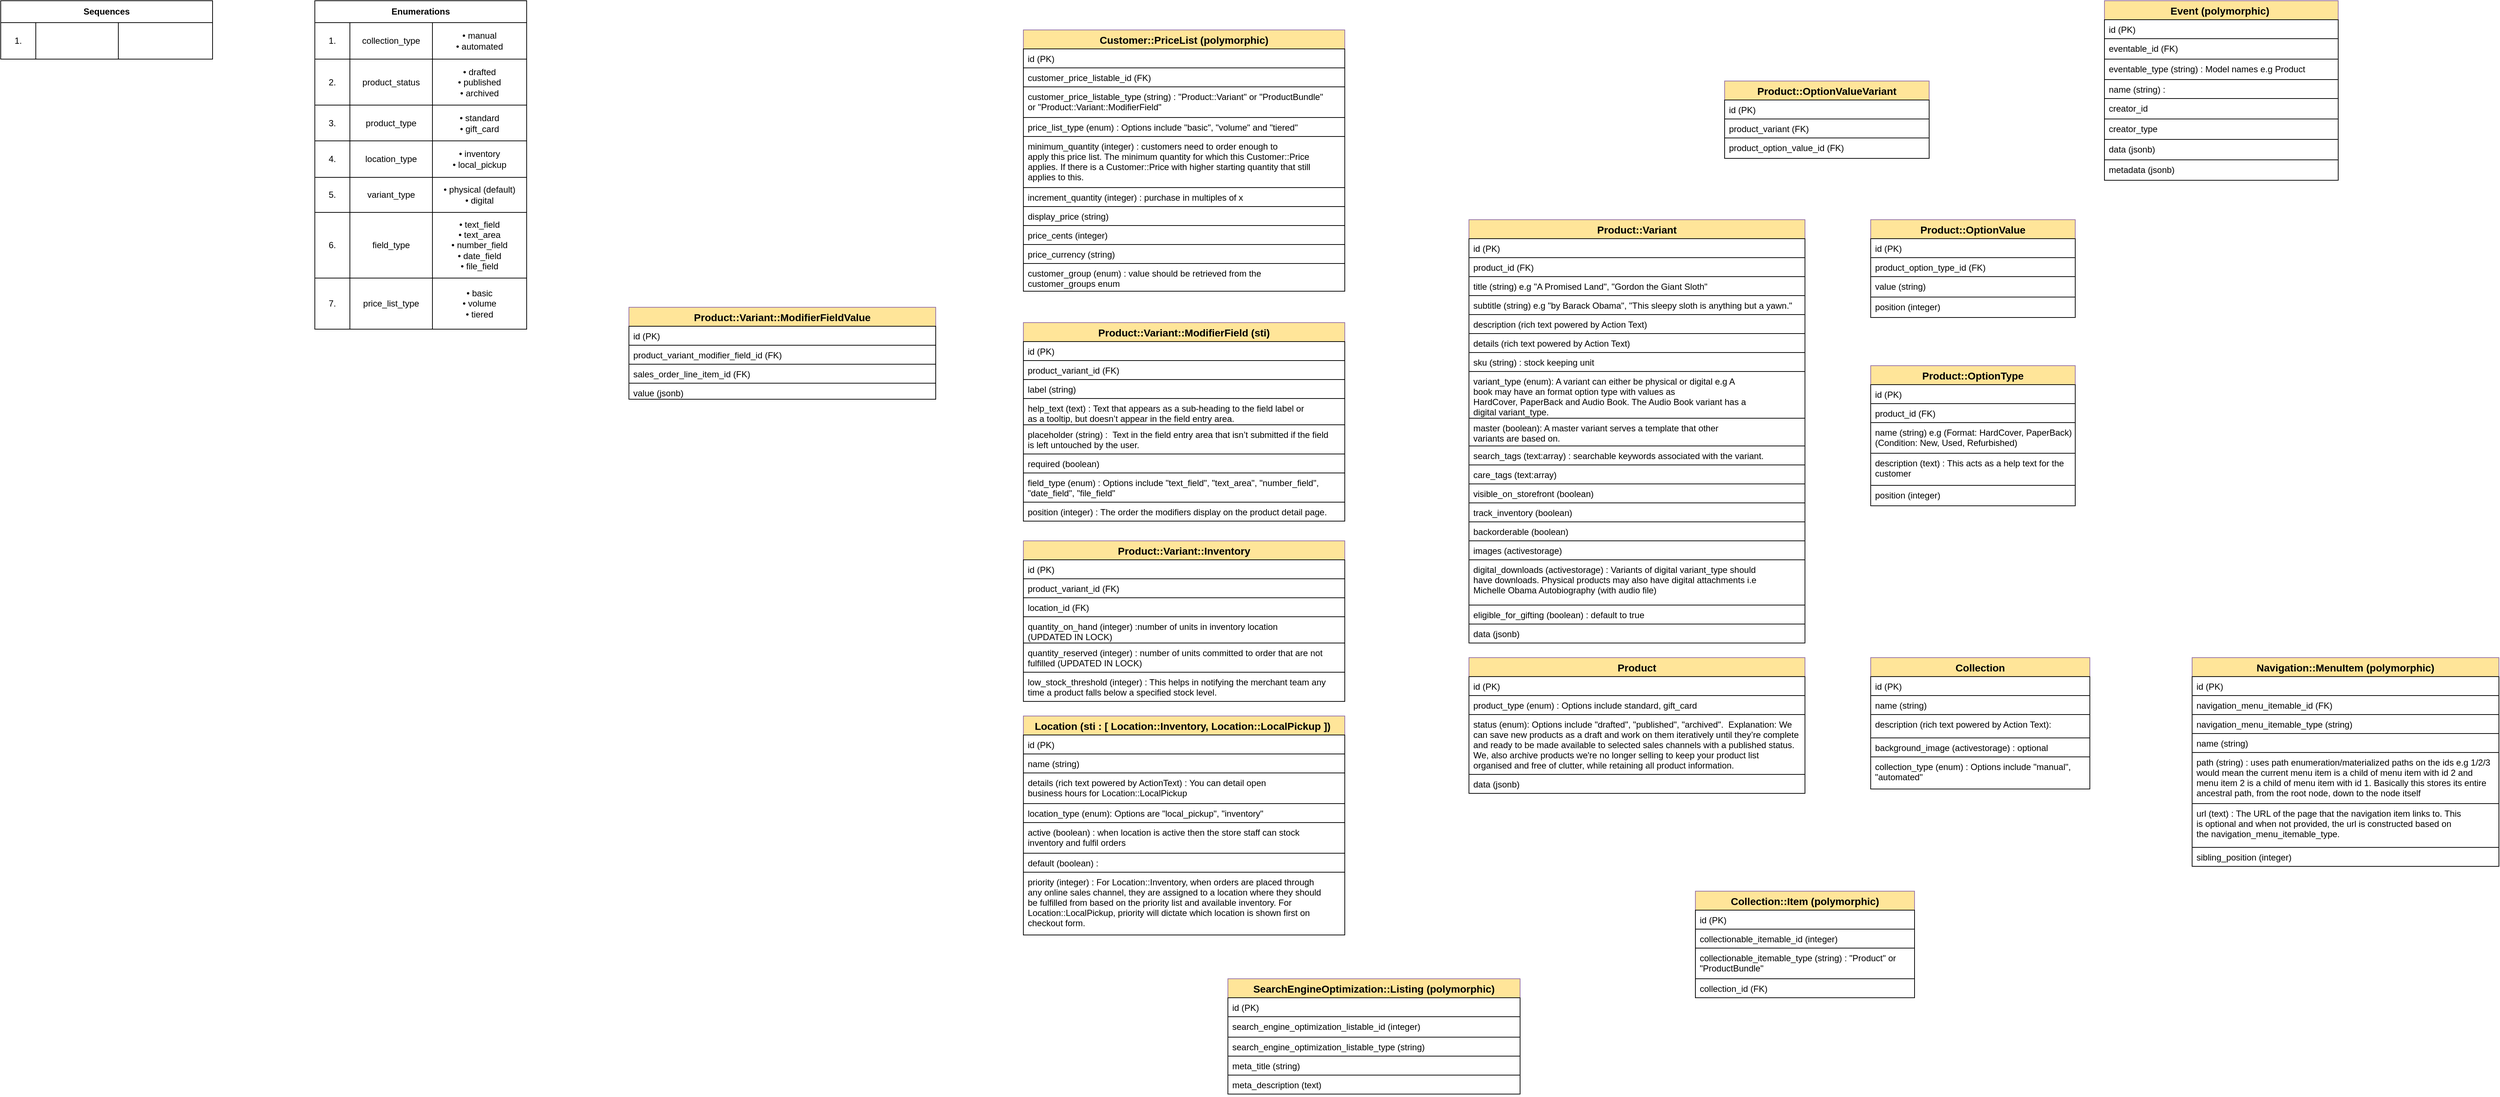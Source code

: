 <mxfile version="14.4.4" type="github">
  <diagram id="p4hcM83d8j11S7aXxWR0" name="Page-1">
    <mxGraphModel dx="2646" dy="1689" grid="1" gridSize="10" guides="1" tooltips="1" connect="1" arrows="1" fold="1" page="1" pageScale="1" pageWidth="850" pageHeight="1100" math="0" shadow="0">
      <root>
        <mxCell id="0" />
        <mxCell id="1" parent="0" />
        <mxCell id="49kWa-taQujCRStD-I59-1" value="Product::Variant" style="swimlane;fontStyle=1;childLayout=stackLayout;horizontal=1;startSize=26;horizontalStack=0;resizeParent=1;resizeParentMax=0;resizeLast=0;collapsible=1;marginBottom=0;align=center;fontSize=14;strokeColor=#9673a6;fillColor=#FFE599;" parent="1" vertex="1">
          <mxGeometry x="730" y="-800" width="460" height="580" as="geometry" />
        </mxCell>
        <mxCell id="49kWa-taQujCRStD-I59-2" value="id (PK)" style="text;strokeColor=#000000;fillColor=none;spacingLeft=4;spacingRight=4;overflow=hidden;rotatable=0;points=[[0,0.5],[1,0.5]];portConstraint=eastwest;fontSize=12;" parent="49kWa-taQujCRStD-I59-1" vertex="1">
          <mxGeometry y="26" width="460" height="26" as="geometry" />
        </mxCell>
        <mxCell id="49kWa-taQujCRStD-I59-3" value="product_id (FK)" style="text;strokeColor=#000000;fillColor=none;spacingLeft=4;spacingRight=4;overflow=hidden;rotatable=0;points=[[0,0.5],[1,0.5]];portConstraint=eastwest;fontSize=12;" parent="49kWa-taQujCRStD-I59-1" vertex="1">
          <mxGeometry y="52" width="460" height="26" as="geometry" />
        </mxCell>
        <mxCell id="49kWa-taQujCRStD-I59-4" value="title (string) e.g &quot;A Promised Land&quot;, &quot;Gordon the Giant Sloth&quot;" style="text;strokeColor=#000000;fillColor=none;spacingLeft=4;spacingRight=4;overflow=hidden;rotatable=0;points=[[0,0.5],[1,0.5]];portConstraint=eastwest;fontSize=12;" parent="49kWa-taQujCRStD-I59-1" vertex="1">
          <mxGeometry y="78" width="460" height="26" as="geometry" />
        </mxCell>
        <mxCell id="xNZ4ATSNOMt5Z4T5nZos-5" value="subtitle (string) e.g &quot;by Barack Obama&quot;, &quot;This sleepy sloth is anything but a yawn.&quot;" style="text;strokeColor=#000000;fillColor=none;spacingLeft=4;spacingRight=4;overflow=hidden;rotatable=0;points=[[0,0.5],[1,0.5]];portConstraint=eastwest;fontSize=12;" parent="49kWa-taQujCRStD-I59-1" vertex="1">
          <mxGeometry y="104" width="460" height="26" as="geometry" />
        </mxCell>
        <mxCell id="49kWa-taQujCRStD-I59-5" value="description (rich text powered by Action Text)" style="text;strokeColor=#000000;fillColor=none;spacingLeft=4;spacingRight=4;overflow=hidden;rotatable=0;points=[[0,0.5],[1,0.5]];portConstraint=eastwest;fontSize=12;" parent="49kWa-taQujCRStD-I59-1" vertex="1">
          <mxGeometry y="130" width="460" height="26" as="geometry" />
        </mxCell>
        <mxCell id="xNZ4ATSNOMt5Z4T5nZos-7" value="details (rich text powered by Action Text)" style="text;strokeColor=#000000;fillColor=none;spacingLeft=4;spacingRight=4;overflow=hidden;rotatable=0;points=[[0,0.5],[1,0.5]];portConstraint=eastwest;fontSize=12;" parent="49kWa-taQujCRStD-I59-1" vertex="1">
          <mxGeometry y="156" width="460" height="26" as="geometry" />
        </mxCell>
        <mxCell id="49kWa-taQujCRStD-I59-7" value="sku (string) : stock keeping unit" style="text;strokeColor=#000000;fillColor=none;spacingLeft=4;spacingRight=4;overflow=hidden;rotatable=0;points=[[0,0.5],[1,0.5]];portConstraint=eastwest;fontSize=12;" parent="49kWa-taQujCRStD-I59-1" vertex="1">
          <mxGeometry y="182" width="460" height="26" as="geometry" />
        </mxCell>
        <mxCell id="49kWa-taQujCRStD-I59-10" value="variant_type (enum): A variant can either be physical or digital e.g A &#xa;book may have an format option type with values as &#xa;HardCover, PaperBack and Audio Book. The Audio Book variant has a&#xa;digital variant_type. " style="text;strokeColor=#000000;fillColor=none;spacingLeft=4;spacingRight=4;overflow=hidden;rotatable=0;points=[[0,0.5],[1,0.5]];portConstraint=eastwest;fontSize=12;fontStyle=0" parent="49kWa-taQujCRStD-I59-1" vertex="1">
          <mxGeometry y="208" width="460" height="64" as="geometry" />
        </mxCell>
        <mxCell id="49kWa-taQujCRStD-I59-8" value="master (boolean): A master variant serves a template that other &#xa;variants are based on." style="text;strokeColor=#000000;fillColor=none;spacingLeft=4;spacingRight=4;overflow=hidden;rotatable=0;points=[[0,0.5],[1,0.5]];portConstraint=eastwest;fontSize=12;" parent="49kWa-taQujCRStD-I59-1" vertex="1">
          <mxGeometry y="272" width="460" height="38" as="geometry" />
        </mxCell>
        <mxCell id="49kWa-taQujCRStD-I59-6" value="search_tags (text:array) : searchable keywords associated with the variant." style="text;strokeColor=#000000;fillColor=none;spacingLeft=4;spacingRight=4;overflow=hidden;rotatable=0;points=[[0,0.5],[1,0.5]];portConstraint=eastwest;fontSize=12;" parent="49kWa-taQujCRStD-I59-1" vertex="1">
          <mxGeometry y="310" width="460" height="26" as="geometry" />
        </mxCell>
        <mxCell id="49kWa-taQujCRStD-I59-9" value="care_tags (text:array)" style="text;strokeColor=#000000;fillColor=none;spacingLeft=4;spacingRight=4;overflow=hidden;rotatable=0;points=[[0,0.5],[1,0.5]];portConstraint=eastwest;fontSize=12;" parent="49kWa-taQujCRStD-I59-1" vertex="1">
          <mxGeometry y="336" width="460" height="26" as="geometry" />
        </mxCell>
        <mxCell id="49kWa-taQujCRStD-I59-11" value="visible_on_storefront (boolean)" style="text;strokeColor=#000000;fillColor=none;spacingLeft=4;spacingRight=4;overflow=hidden;rotatable=0;points=[[0,0.5],[1,0.5]];portConstraint=eastwest;fontSize=12;" parent="49kWa-taQujCRStD-I59-1" vertex="1">
          <mxGeometry y="362" width="460" height="26" as="geometry" />
        </mxCell>
        <mxCell id="93qC_zg4oYfhFcOvwt_j-1" value="track_inventory (boolean)" style="text;strokeColor=#000000;fillColor=none;spacingLeft=4;spacingRight=4;overflow=hidden;rotatable=0;points=[[0,0.5],[1,0.5]];portConstraint=eastwest;fontSize=12;" vertex="1" parent="49kWa-taQujCRStD-I59-1">
          <mxGeometry y="388" width="460" height="26" as="geometry" />
        </mxCell>
        <mxCell id="49kWa-taQujCRStD-I59-12" value="backorderable (boolean)" style="text;strokeColor=#000000;fillColor=none;spacingLeft=4;spacingRight=4;overflow=hidden;rotatable=0;points=[[0,0.5],[1,0.5]];portConstraint=eastwest;fontSize=12;" parent="49kWa-taQujCRStD-I59-1" vertex="1">
          <mxGeometry y="414" width="460" height="26" as="geometry" />
        </mxCell>
        <mxCell id="49kWa-taQujCRStD-I59-13" value="images (activestorage) " style="text;strokeColor=#000000;fillColor=none;spacingLeft=4;spacingRight=4;overflow=hidden;rotatable=0;points=[[0,0.5],[1,0.5]];portConstraint=eastwest;fontSize=12;" parent="49kWa-taQujCRStD-I59-1" vertex="1">
          <mxGeometry y="440" width="460" height="26" as="geometry" />
        </mxCell>
        <mxCell id="xNZ4ATSNOMt5Z4T5nZos-4" value="digital_downloads (activestorage) : Variants of digital variant_type should &#xa;have downloads. Physical products may also have digital attachments i.e&#xa;Michelle Obama Autobiography (with audio file)" style="text;strokeColor=#000000;fillColor=none;spacingLeft=4;spacingRight=4;overflow=hidden;rotatable=0;points=[[0,0.5],[1,0.5]];portConstraint=eastwest;fontSize=12;" parent="49kWa-taQujCRStD-I59-1" vertex="1">
          <mxGeometry y="466" width="460" height="62" as="geometry" />
        </mxCell>
        <mxCell id="xNZ4ATSNOMt5Z4T5nZos-3" value="eligible_for_gifting (boolean) : default to true" style="text;strokeColor=#000000;fillColor=none;spacingLeft=4;spacingRight=4;overflow=hidden;rotatable=0;points=[[0,0.5],[1,0.5]];portConstraint=eastwest;fontSize=12;" parent="49kWa-taQujCRStD-I59-1" vertex="1">
          <mxGeometry y="528" width="460" height="26" as="geometry" />
        </mxCell>
        <mxCell id="49kWa-taQujCRStD-I59-28" value="data (jsonb)" style="text;strokeColor=#000000;fillColor=none;spacingLeft=4;spacingRight=4;overflow=hidden;rotatable=0;points=[[0,0.5],[1,0.5]];portConstraint=eastwest;fontSize=12;" parent="49kWa-taQujCRStD-I59-1" vertex="1">
          <mxGeometry y="554" width="460" height="26" as="geometry" />
        </mxCell>
        <mxCell id="49kWa-taQujCRStD-I59-14" value="Product" style="swimlane;fontStyle=1;childLayout=stackLayout;horizontal=1;startSize=26;horizontalStack=0;resizeParent=1;resizeParentMax=0;resizeLast=0;collapsible=1;marginBottom=0;align=center;fontSize=14;strokeColor=#9673a6;fillColor=#FFE599;" parent="1" vertex="1">
          <mxGeometry x="730" y="-200" width="460" height="186" as="geometry" />
        </mxCell>
        <mxCell id="49kWa-taQujCRStD-I59-15" value="id (PK)" style="text;strokeColor=#000000;fillColor=none;spacingLeft=4;spacingRight=4;overflow=hidden;rotatable=0;points=[[0,0.5],[1,0.5]];portConstraint=eastwest;fontSize=12;" parent="49kWa-taQujCRStD-I59-14" vertex="1">
          <mxGeometry y="26" width="460" height="26" as="geometry" />
        </mxCell>
        <mxCell id="xNZ4ATSNOMt5Z4T5nZos-2" value="product_type (enum) : Options include standard, gift_card" style="text;strokeColor=#000000;fillColor=none;spacingLeft=4;spacingRight=4;overflow=hidden;rotatable=0;points=[[0,0.5],[1,0.5]];portConstraint=eastwest;fontSize=12;" parent="49kWa-taQujCRStD-I59-14" vertex="1">
          <mxGeometry y="52" width="460" height="26" as="geometry" />
        </mxCell>
        <mxCell id="49kWa-taQujCRStD-I59-20" value="status (enum): Options include &quot;drafted&quot;, &quot;published&quot;, &quot;archived&quot;.  Explanation: We&#xa;can save new products as a draft and work on them iteratively until they’re complete &#xa;and ready to be made available to selected sales channels with a published status. &#xa;We, also archive products we&#39;re no longer selling to keep your product list&#xa;organised and free of clutter, while retaining all product information." style="text;strokeColor=#000000;fillColor=none;spacingLeft=4;spacingRight=4;overflow=hidden;rotatable=0;points=[[0,0.5],[1,0.5]];portConstraint=eastwest;fontSize=12;fontStyle=0" parent="49kWa-taQujCRStD-I59-14" vertex="1">
          <mxGeometry y="78" width="460" height="82" as="geometry" />
        </mxCell>
        <mxCell id="49kWa-taQujCRStD-I59-27" value="data (jsonb)" style="text;strokeColor=#000000;fillColor=none;spacingLeft=4;spacingRight=4;overflow=hidden;rotatable=0;points=[[0,0.5],[1,0.5]];portConstraint=eastwest;fontSize=12;" parent="49kWa-taQujCRStD-I59-14" vertex="1">
          <mxGeometry y="160" width="460" height="26" as="geometry" />
        </mxCell>
        <mxCell id="49kWa-taQujCRStD-I59-29" value="Product::OptionType" style="swimlane;fontStyle=1;childLayout=stackLayout;horizontal=1;startSize=26;horizontalStack=0;resizeParent=1;resizeParentMax=0;resizeLast=0;collapsible=1;marginBottom=0;align=center;fontSize=14;strokeColor=#9673a6;fillColor=#FFE599;" parent="1" vertex="1">
          <mxGeometry x="1280" y="-600" width="280" height="192" as="geometry" />
        </mxCell>
        <mxCell id="49kWa-taQujCRStD-I59-30" value="id (PK)" style="text;strokeColor=#000000;fillColor=none;spacingLeft=4;spacingRight=4;overflow=hidden;rotatable=0;points=[[0,0.5],[1,0.5]];portConstraint=eastwest;fontSize=12;" parent="49kWa-taQujCRStD-I59-29" vertex="1">
          <mxGeometry y="26" width="280" height="26" as="geometry" />
        </mxCell>
        <mxCell id="49kWa-taQujCRStD-I59-33" value="product_id (FK)" style="text;strokeColor=#000000;fillColor=none;spacingLeft=4;spacingRight=4;overflow=hidden;rotatable=0;points=[[0,0.5],[1,0.5]];portConstraint=eastwest;fontSize=12;" parent="49kWa-taQujCRStD-I59-29" vertex="1">
          <mxGeometry y="52" width="280" height="26" as="geometry" />
        </mxCell>
        <mxCell id="49kWa-taQujCRStD-I59-31" value="name (string) e.g (Format: HardCover, PaperBack)&#xa;(Condition: New, Used, Refurbished)" style="text;strokeColor=#000000;fillColor=none;spacingLeft=4;spacingRight=4;overflow=hidden;rotatable=0;points=[[0,0.5],[1,0.5]];portConstraint=eastwest;fontSize=12;fontStyle=0" parent="49kWa-taQujCRStD-I59-29" vertex="1">
          <mxGeometry y="78" width="280" height="42" as="geometry" />
        </mxCell>
        <mxCell id="A97aOiuL6e9JtIXtelht-19" value="description (text) : This acts as a help text for the &#xa;customer" style="text;strokeColor=#000000;fillColor=none;spacingLeft=4;spacingRight=4;overflow=hidden;rotatable=0;points=[[0,0.5],[1,0.5]];portConstraint=eastwest;fontSize=12;fontStyle=0" parent="49kWa-taQujCRStD-I59-29" vertex="1">
          <mxGeometry y="120" width="280" height="44" as="geometry" />
        </mxCell>
        <mxCell id="IhNO1zzbE4TS1bx1REmc-3" value="position (integer)" style="text;strokeColor=#000000;fillColor=none;spacingLeft=4;spacingRight=4;overflow=hidden;rotatable=0;points=[[0,0.5],[1,0.5]];portConstraint=eastwest;fontSize=12;fontStyle=0" parent="49kWa-taQujCRStD-I59-29" vertex="1">
          <mxGeometry y="164" width="280" height="28" as="geometry" />
        </mxCell>
        <mxCell id="-MTvJyrtgdokTE8N0LGK-1" value="Location (sti : [ Location::Inventory, Location::LocalPickup ]) " style="swimlane;fontStyle=1;childLayout=stackLayout;horizontal=1;startSize=26;horizontalStack=0;resizeParent=1;resizeParentMax=0;resizeLast=0;collapsible=1;marginBottom=0;align=center;fontSize=14;strokeColor=#9673a6;fillColor=#FFE599;" parent="1" vertex="1">
          <mxGeometry x="120" y="-120" width="440" height="300" as="geometry" />
        </mxCell>
        <mxCell id="-MTvJyrtgdokTE8N0LGK-2" value="id (PK)" style="text;strokeColor=#000000;fillColor=none;spacingLeft=4;spacingRight=4;overflow=hidden;rotatable=0;points=[[0,0.5],[1,0.5]];portConstraint=eastwest;fontSize=12;" parent="-MTvJyrtgdokTE8N0LGK-1" vertex="1">
          <mxGeometry y="26" width="440" height="26" as="geometry" />
        </mxCell>
        <mxCell id="93qC_zg4oYfhFcOvwt_j-2" value="name (string)" style="text;strokeColor=#000000;fillColor=none;spacingLeft=4;spacingRight=4;overflow=hidden;rotatable=0;points=[[0,0.5],[1,0.5]];portConstraint=eastwest;fontSize=12;" vertex="1" parent="-MTvJyrtgdokTE8N0LGK-1">
          <mxGeometry y="52" width="440" height="26" as="geometry" />
        </mxCell>
        <mxCell id="93qC_zg4oYfhFcOvwt_j-3" value="details (rich text powered by ActionText) : You can detail open&#xa;business hours for Location::LocalPickup" style="text;strokeColor=#000000;fillColor=none;spacingLeft=4;spacingRight=4;overflow=hidden;rotatable=0;points=[[0,0.5],[1,0.5]];portConstraint=eastwest;fontSize=12;" vertex="1" parent="-MTvJyrtgdokTE8N0LGK-1">
          <mxGeometry y="78" width="440" height="42" as="geometry" />
        </mxCell>
        <mxCell id="-MTvJyrtgdokTE8N0LGK-9" value="location_type (enum): Options are &quot;local_pickup&quot;, &quot;inventory&quot; " style="text;strokeColor=#000000;fillColor=none;spacingLeft=4;spacingRight=4;overflow=hidden;rotatable=0;points=[[0,0.5],[1,0.5]];portConstraint=eastwest;fontSize=12;" parent="-MTvJyrtgdokTE8N0LGK-1" vertex="1">
          <mxGeometry y="120" width="440" height="26" as="geometry" />
        </mxCell>
        <mxCell id="-MTvJyrtgdokTE8N0LGK-10" value="active (boolean) : when location is active then the store staff can stock &#xa;inventory and fulfil orders" style="text;strokeColor=#000000;fillColor=none;spacingLeft=4;spacingRight=4;overflow=hidden;rotatable=0;points=[[0,0.5],[1,0.5]];portConstraint=eastwest;fontSize=12;" parent="-MTvJyrtgdokTE8N0LGK-1" vertex="1">
          <mxGeometry y="146" width="440" height="42" as="geometry" />
        </mxCell>
        <mxCell id="-MTvJyrtgdokTE8N0LGK-11" value="default (boolean) :  " style="text;strokeColor=#000000;fillColor=none;spacingLeft=4;spacingRight=4;overflow=hidden;rotatable=0;points=[[0,0.5],[1,0.5]];portConstraint=eastwest;fontSize=12;" parent="-MTvJyrtgdokTE8N0LGK-1" vertex="1">
          <mxGeometry y="188" width="440" height="26" as="geometry" />
        </mxCell>
        <mxCell id="-MTvJyrtgdokTE8N0LGK-4" value="priority (integer) : For Location::Inventory, when orders are placed through &#xa;any online sales channel, they are assigned to a location where they should &#xa;be fulfilled from based on the priority list and available inventory. For &#xa;Location::LocalPickup, priority will dictate which location is shown first on &#xa;checkout form." style="text;strokeColor=#000000;fillColor=none;spacingLeft=4;spacingRight=4;overflow=hidden;rotatable=0;points=[[0,0.5],[1,0.5]];portConstraint=eastwest;fontSize=12;" parent="-MTvJyrtgdokTE8N0LGK-1" vertex="1">
          <mxGeometry y="214" width="440" height="86" as="geometry" />
        </mxCell>
        <mxCell id="-MTvJyrtgdokTE8N0LGK-5" value="Product::OptionValue" style="swimlane;fontStyle=1;childLayout=stackLayout;horizontal=1;startSize=26;horizontalStack=0;resizeParent=1;resizeParentMax=0;resizeLast=0;collapsible=1;marginBottom=0;align=center;fontSize=14;strokeColor=#9673a6;fillColor=#FFE599;" parent="1" vertex="1">
          <mxGeometry x="1280" y="-800" width="280" height="134" as="geometry" />
        </mxCell>
        <mxCell id="-MTvJyrtgdokTE8N0LGK-6" value="id (PK)" style="text;strokeColor=#000000;fillColor=none;spacingLeft=4;spacingRight=4;overflow=hidden;rotatable=0;points=[[0,0.5],[1,0.5]];portConstraint=eastwest;fontSize=12;" parent="-MTvJyrtgdokTE8N0LGK-5" vertex="1">
          <mxGeometry y="26" width="280" height="26" as="geometry" />
        </mxCell>
        <mxCell id="-MTvJyrtgdokTE8N0LGK-7" value="product_option_type_id (FK)" style="text;strokeColor=#000000;fillColor=none;spacingLeft=4;spacingRight=4;overflow=hidden;rotatable=0;points=[[0,0.5],[1,0.5]];portConstraint=eastwest;fontSize=12;" parent="-MTvJyrtgdokTE8N0LGK-5" vertex="1">
          <mxGeometry y="52" width="280" height="26" as="geometry" />
        </mxCell>
        <mxCell id="-MTvJyrtgdokTE8N0LGK-8" value="value (string)" style="text;strokeColor=#000000;fillColor=none;spacingLeft=4;spacingRight=4;overflow=hidden;rotatable=0;points=[[0,0.5],[1,0.5]];portConstraint=eastwest;fontSize=12;fontStyle=0" parent="-MTvJyrtgdokTE8N0LGK-5" vertex="1">
          <mxGeometry y="78" width="280" height="28" as="geometry" />
        </mxCell>
        <mxCell id="IhNO1zzbE4TS1bx1REmc-1" value="position (integer)" style="text;strokeColor=#000000;fillColor=none;spacingLeft=4;spacingRight=4;overflow=hidden;rotatable=0;points=[[0,0.5],[1,0.5]];portConstraint=eastwest;fontSize=12;fontStyle=0" parent="-MTvJyrtgdokTE8N0LGK-5" vertex="1">
          <mxGeometry y="106" width="280" height="28" as="geometry" />
        </mxCell>
        <mxCell id="A97aOiuL6e9JtIXtelht-1" value="Collection" style="swimlane;fontStyle=1;childLayout=stackLayout;horizontal=1;startSize=26;horizontalStack=0;resizeParent=1;resizeParentMax=0;resizeLast=0;collapsible=1;marginBottom=0;align=center;fontSize=14;strokeColor=#9673a6;fillColor=#FFE599;" parent="1" vertex="1">
          <mxGeometry x="1280" y="-200" width="300" height="180" as="geometry" />
        </mxCell>
        <mxCell id="A97aOiuL6e9JtIXtelht-2" value="id (PK)" style="text;strokeColor=#000000;fillColor=none;spacingLeft=4;spacingRight=4;overflow=hidden;rotatable=0;points=[[0,0.5],[1,0.5]];portConstraint=eastwest;fontSize=12;" parent="A97aOiuL6e9JtIXtelht-1" vertex="1">
          <mxGeometry y="26" width="300" height="26" as="geometry" />
        </mxCell>
        <mxCell id="A97aOiuL6e9JtIXtelht-3" value="name (string)" style="text;strokeColor=#000000;fillColor=none;spacingLeft=4;spacingRight=4;overflow=hidden;rotatable=0;points=[[0,0.5],[1,0.5]];portConstraint=eastwest;fontSize=12;" parent="A97aOiuL6e9JtIXtelht-1" vertex="1">
          <mxGeometry y="52" width="300" height="26" as="geometry" />
        </mxCell>
        <mxCell id="A97aOiuL6e9JtIXtelht-4" value="description (rich text powered by Action Text): " style="text;strokeColor=#000000;fillColor=none;spacingLeft=4;spacingRight=4;overflow=hidden;rotatable=0;points=[[0,0.5],[1,0.5]];portConstraint=eastwest;fontSize=12;" parent="A97aOiuL6e9JtIXtelht-1" vertex="1">
          <mxGeometry y="78" width="300" height="32" as="geometry" />
        </mxCell>
        <mxCell id="A97aOiuL6e9JtIXtelht-5" value="background_image (activestorage) : optional" style="text;strokeColor=#000000;fillColor=none;spacingLeft=4;spacingRight=4;overflow=hidden;rotatable=0;points=[[0,0.5],[1,0.5]];portConstraint=eastwest;fontSize=12;" parent="A97aOiuL6e9JtIXtelht-1" vertex="1">
          <mxGeometry y="110" width="300" height="26" as="geometry" />
        </mxCell>
        <mxCell id="A97aOiuL6e9JtIXtelht-6" value="collection_type (enum) : Options include &quot;manual&quot;,  &#xa;&quot;automated&quot;" style="text;strokeColor=#000000;fillColor=none;spacingLeft=4;spacingRight=4;overflow=hidden;rotatable=0;points=[[0,0.5],[1,0.5]];portConstraint=eastwest;fontSize=12;" parent="A97aOiuL6e9JtIXtelht-1" vertex="1">
          <mxGeometry y="136" width="300" height="44" as="geometry" />
        </mxCell>
        <mxCell id="A97aOiuL6e9JtIXtelht-7" value="Navigation::MenuItem (polymorphic)" style="swimlane;fontStyle=1;childLayout=stackLayout;horizontal=1;startSize=26;horizontalStack=0;resizeParent=1;resizeParentMax=0;resizeLast=0;collapsible=1;marginBottom=0;align=center;fontSize=14;strokeColor=#9673a6;fillColor=#FFE599;" parent="1" vertex="1">
          <mxGeometry x="1720" y="-200" width="420" height="286" as="geometry" />
        </mxCell>
        <mxCell id="A97aOiuL6e9JtIXtelht-8" value="id (PK)" style="text;strokeColor=#000000;fillColor=none;spacingLeft=4;spacingRight=4;overflow=hidden;rotatable=0;points=[[0,0.5],[1,0.5]];portConstraint=eastwest;fontSize=12;" parent="A97aOiuL6e9JtIXtelht-7" vertex="1">
          <mxGeometry y="26" width="420" height="26" as="geometry" />
        </mxCell>
        <mxCell id="A97aOiuL6e9JtIXtelht-13" value="navigation_menu_itemable_id (FK)" style="text;strokeColor=#000000;fillColor=none;spacingLeft=4;spacingRight=4;overflow=hidden;rotatable=0;points=[[0,0.5],[1,0.5]];portConstraint=eastwest;fontSize=12;" parent="A97aOiuL6e9JtIXtelht-7" vertex="1">
          <mxGeometry y="52" width="420" height="26" as="geometry" />
        </mxCell>
        <mxCell id="A97aOiuL6e9JtIXtelht-14" value="navigation_menu_itemable_type (string)" style="text;strokeColor=#000000;fillColor=none;spacingLeft=4;spacingRight=4;overflow=hidden;rotatable=0;points=[[0,0.5],[1,0.5]];portConstraint=eastwest;fontSize=12;" parent="A97aOiuL6e9JtIXtelht-7" vertex="1">
          <mxGeometry y="78" width="420" height="26" as="geometry" />
        </mxCell>
        <mxCell id="A97aOiuL6e9JtIXtelht-9" value="name (string)" style="text;strokeColor=#000000;fillColor=none;spacingLeft=4;spacingRight=4;overflow=hidden;rotatable=0;points=[[0,0.5],[1,0.5]];portConstraint=eastwest;fontSize=12;" parent="A97aOiuL6e9JtIXtelht-7" vertex="1">
          <mxGeometry y="104" width="420" height="26" as="geometry" />
        </mxCell>
        <mxCell id="A97aOiuL6e9JtIXtelht-12" value="path (string) : uses path enumeration/materialized paths on the ids e.g 1/2/3 &#xa;would mean the current menu item is a child of menu item with id 2 and &#xa;menu item 2 is a child of menu item with id 1. Basically this stores its entire &#xa;ancestral path, from the root node, down to the node itself " style="text;strokeColor=#000000;fillColor=none;spacingLeft=4;spacingRight=4;overflow=hidden;rotatable=0;points=[[0,0.5],[1,0.5]];portConstraint=eastwest;fontSize=12;" parent="A97aOiuL6e9JtIXtelht-7" vertex="1">
          <mxGeometry y="130" width="420" height="70" as="geometry" />
        </mxCell>
        <mxCell id="IhNO1zzbE4TS1bx1REmc-42" value="url (text) : The URL of the page that the navigation item links to. This&#xa;is optional and when not provided, the url is constructed based on&#xa;the navigation_menu_itemable_type." style="text;strokeColor=#000000;fillColor=none;spacingLeft=4;spacingRight=4;overflow=hidden;rotatable=0;points=[[0,0.5],[1,0.5]];portConstraint=eastwest;fontSize=12;" parent="A97aOiuL6e9JtIXtelht-7" vertex="1">
          <mxGeometry y="200" width="420" height="60" as="geometry" />
        </mxCell>
        <mxCell id="IhNO1zzbE4TS1bx1REmc-43" value="sibling_position (integer)" style="text;strokeColor=#000000;fillColor=none;spacingLeft=4;spacingRight=4;overflow=hidden;rotatable=0;points=[[0,0.5],[1,0.5]];portConstraint=eastwest;fontSize=12;" parent="A97aOiuL6e9JtIXtelht-7" vertex="1">
          <mxGeometry y="260" width="420" height="26" as="geometry" />
        </mxCell>
        <mxCell id="A97aOiuL6e9JtIXtelht-15" value="Product::OptionValueVariant" style="swimlane;fontStyle=1;childLayout=stackLayout;horizontal=1;startSize=26;horizontalStack=0;resizeParent=1;resizeParentMax=0;resizeLast=0;collapsible=1;marginBottom=0;align=center;fontSize=14;strokeColor=#9673a6;fillColor=#FFE599;" parent="1" vertex="1">
          <mxGeometry x="1080" y="-990" width="280" height="106" as="geometry" />
        </mxCell>
        <mxCell id="A97aOiuL6e9JtIXtelht-16" value="id (PK)" style="text;strokeColor=#000000;fillColor=none;spacingLeft=4;spacingRight=4;overflow=hidden;rotatable=0;points=[[0,0.5],[1,0.5]];portConstraint=eastwest;fontSize=12;" parent="A97aOiuL6e9JtIXtelht-15" vertex="1">
          <mxGeometry y="26" width="280" height="26" as="geometry" />
        </mxCell>
        <mxCell id="A97aOiuL6e9JtIXtelht-17" value="product_variant (FK)" style="text;strokeColor=#000000;fillColor=none;spacingLeft=4;spacingRight=4;overflow=hidden;rotatable=0;points=[[0,0.5],[1,0.5]];portConstraint=eastwest;fontSize=12;" parent="A97aOiuL6e9JtIXtelht-15" vertex="1">
          <mxGeometry y="52" width="280" height="26" as="geometry" />
        </mxCell>
        <mxCell id="A97aOiuL6e9JtIXtelht-18" value="product_option_value_id (FK)" style="text;strokeColor=#000000;fillColor=none;spacingLeft=4;spacingRight=4;overflow=hidden;rotatable=0;points=[[0,0.5],[1,0.5]];portConstraint=eastwest;fontSize=12;fontStyle=0" parent="A97aOiuL6e9JtIXtelht-15" vertex="1">
          <mxGeometry y="78" width="280" height="28" as="geometry" />
        </mxCell>
        <mxCell id="5EAPZrsPtRcHzYcJFA_N-2" value="Customer::PriceList (polymorphic)" style="swimlane;fontStyle=1;childLayout=stackLayout;horizontal=1;startSize=26;horizontalStack=0;resizeParent=1;resizeParentMax=0;resizeLast=0;collapsible=1;marginBottom=0;align=center;fontSize=14;strokeColor=#9673a6;fillColor=#FFE599;" parent="1" vertex="1">
          <mxGeometry x="120" y="-1060" width="440" height="358" as="geometry" />
        </mxCell>
        <mxCell id="5EAPZrsPtRcHzYcJFA_N-3" value="id (PK)" style="text;strokeColor=#000000;fillColor=none;spacingLeft=4;spacingRight=4;overflow=hidden;rotatable=0;points=[[0,0.5],[1,0.5]];portConstraint=eastwest;fontSize=12;" parent="5EAPZrsPtRcHzYcJFA_N-2" vertex="1">
          <mxGeometry y="26" width="440" height="26" as="geometry" />
        </mxCell>
        <mxCell id="5EAPZrsPtRcHzYcJFA_N-4" value="customer_price_listable_id (FK)" style="text;strokeColor=#000000;fillColor=none;spacingLeft=4;spacingRight=4;overflow=hidden;rotatable=0;points=[[0,0.5],[1,0.5]];portConstraint=eastwest;fontSize=12;" parent="5EAPZrsPtRcHzYcJFA_N-2" vertex="1">
          <mxGeometry y="52" width="440" height="26" as="geometry" />
        </mxCell>
        <mxCell id="5EAPZrsPtRcHzYcJFA_N-8" value="customer_price_listable_type (string) : &quot;Product::Variant&quot; or &quot;ProductBundle&quot; &#xa;or &quot;Product::Variant::ModifierField&quot;" style="text;strokeColor=#000000;fillColor=none;spacingLeft=4;spacingRight=4;overflow=hidden;rotatable=0;points=[[0,0.5],[1,0.5]];portConstraint=eastwest;fontSize=12;" parent="5EAPZrsPtRcHzYcJFA_N-2" vertex="1">
          <mxGeometry y="78" width="440" height="42" as="geometry" />
        </mxCell>
        <mxCell id="5EAPZrsPtRcHzYcJFA_N-5" value="price_list_type (enum) : Options include &quot;basic&quot;, &quot;volume&quot; and &quot;tiered&quot;" style="text;strokeColor=#000000;fillColor=none;spacingLeft=4;spacingRight=4;overflow=hidden;rotatable=0;points=[[0,0.5],[1,0.5]];portConstraint=eastwest;fontSize=12;" parent="5EAPZrsPtRcHzYcJFA_N-2" vertex="1">
          <mxGeometry y="120" width="440" height="26" as="geometry" />
        </mxCell>
        <mxCell id="5EAPZrsPtRcHzYcJFA_N-6" value="minimum_quantity (integer) : customers need to order enough to &#xa;apply this price list. The minimum quantity for which this Customer::Price &#xa;applies. If there is a Customer::Price with higher starting quantity that still &#xa;applies to this." style="text;strokeColor=#000000;fillColor=none;spacingLeft=4;spacingRight=4;overflow=hidden;rotatable=0;points=[[0,0.5],[1,0.5]];portConstraint=eastwest;fontSize=12;" parent="5EAPZrsPtRcHzYcJFA_N-2" vertex="1">
          <mxGeometry y="146" width="440" height="70" as="geometry" />
        </mxCell>
        <mxCell id="5EAPZrsPtRcHzYcJFA_N-9" value="increment_quantity (integer) : purchase in multiples of x" style="text;strokeColor=#000000;fillColor=none;spacingLeft=4;spacingRight=4;overflow=hidden;rotatable=0;points=[[0,0.5],[1,0.5]];portConstraint=eastwest;fontSize=12;" parent="5EAPZrsPtRcHzYcJFA_N-2" vertex="1">
          <mxGeometry y="216" width="440" height="26" as="geometry" />
        </mxCell>
        <mxCell id="xNZ4ATSNOMt5Z4T5nZos-1" value="display_price (string)" style="text;strokeColor=#000000;fillColor=none;spacingLeft=4;spacingRight=4;overflow=hidden;rotatable=0;points=[[0,0.5],[1,0.5]];portConstraint=eastwest;fontSize=12;" parent="5EAPZrsPtRcHzYcJFA_N-2" vertex="1">
          <mxGeometry y="242" width="440" height="26" as="geometry" />
        </mxCell>
        <mxCell id="5EAPZrsPtRcHzYcJFA_N-7" value="price_cents (integer)" style="text;strokeColor=#000000;fillColor=none;spacingLeft=4;spacingRight=4;overflow=hidden;rotatable=0;points=[[0,0.5],[1,0.5]];portConstraint=eastwest;fontSize=12;" parent="5EAPZrsPtRcHzYcJFA_N-2" vertex="1">
          <mxGeometry y="268" width="440" height="26" as="geometry" />
        </mxCell>
        <mxCell id="5EAPZrsPtRcHzYcJFA_N-10" value="price_currency (string)" style="text;strokeColor=#000000;fillColor=none;spacingLeft=4;spacingRight=4;overflow=hidden;rotatable=0;points=[[0,0.5],[1,0.5]];portConstraint=eastwest;fontSize=12;" parent="5EAPZrsPtRcHzYcJFA_N-2" vertex="1">
          <mxGeometry y="294" width="440" height="26" as="geometry" />
        </mxCell>
        <mxCell id="5EAPZrsPtRcHzYcJFA_N-11" value="customer_group (enum) : value should be retrieved from the&#xa;customer_groups enum " style="text;strokeColor=#000000;fillColor=none;spacingLeft=4;spacingRight=4;overflow=hidden;rotatable=0;points=[[0,0.5],[1,0.5]];portConstraint=eastwest;fontSize=12;" parent="5EAPZrsPtRcHzYcJFA_N-2" vertex="1">
          <mxGeometry y="320" width="440" height="38" as="geometry" />
        </mxCell>
        <mxCell id="IhNO1zzbE4TS1bx1REmc-4" value="Product::Variant::ModifierField (sti)" style="swimlane;fontStyle=1;childLayout=stackLayout;horizontal=1;startSize=26;horizontalStack=0;resizeParent=1;resizeParentMax=0;resizeLast=0;collapsible=1;marginBottom=0;align=center;fontSize=14;strokeColor=#9673a6;fillColor=#FFE599;" parent="1" vertex="1">
          <mxGeometry x="120" y="-659" width="440" height="272" as="geometry" />
        </mxCell>
        <mxCell id="IhNO1zzbE4TS1bx1REmc-5" value="id (PK)" style="text;strokeColor=#000000;fillColor=none;spacingLeft=4;spacingRight=4;overflow=hidden;rotatable=0;points=[[0,0.5],[1,0.5]];portConstraint=eastwest;fontSize=12;" parent="IhNO1zzbE4TS1bx1REmc-4" vertex="1">
          <mxGeometry y="26" width="440" height="26" as="geometry" />
        </mxCell>
        <mxCell id="IhNO1zzbE4TS1bx1REmc-11" value="product_variant_id (FK)" style="text;strokeColor=#000000;fillColor=none;spacingLeft=4;spacingRight=4;overflow=hidden;rotatable=0;points=[[0,0.5],[1,0.5]];portConstraint=eastwest;fontSize=12;" parent="IhNO1zzbE4TS1bx1REmc-4" vertex="1">
          <mxGeometry y="52" width="440" height="26" as="geometry" />
        </mxCell>
        <mxCell id="IhNO1zzbE4TS1bx1REmc-6" value="label (string)" style="text;strokeColor=#000000;fillColor=none;spacingLeft=4;spacingRight=4;overflow=hidden;rotatable=0;points=[[0,0.5],[1,0.5]];portConstraint=eastwest;fontSize=12;" parent="IhNO1zzbE4TS1bx1REmc-4" vertex="1">
          <mxGeometry y="78" width="440" height="26" as="geometry" />
        </mxCell>
        <mxCell id="IhNO1zzbE4TS1bx1REmc-7" value="help_text (text) : Text that appears as a sub-heading to the field label or &#xa;as a tooltip, but doesn’t appear in the field entry area. " style="text;strokeColor=#000000;fillColor=none;spacingLeft=4;spacingRight=4;overflow=hidden;rotatable=0;points=[[0,0.5],[1,0.5]];portConstraint=eastwest;fontSize=12;" parent="IhNO1zzbE4TS1bx1REmc-4" vertex="1">
          <mxGeometry y="104" width="440" height="36" as="geometry" />
        </mxCell>
        <mxCell id="IhNO1zzbE4TS1bx1REmc-9" value="placeholder (string) :  Text in the field entry area that isn’t submitted if the field &#xa;is left untouched by the user." style="text;strokeColor=#000000;fillColor=none;spacingLeft=4;spacingRight=4;overflow=hidden;rotatable=0;points=[[0,0.5],[1,0.5]];portConstraint=eastwest;fontSize=12;" parent="IhNO1zzbE4TS1bx1REmc-4" vertex="1">
          <mxGeometry y="140" width="440" height="40" as="geometry" />
        </mxCell>
        <mxCell id="IhNO1zzbE4TS1bx1REmc-8" value="required (boolean)" style="text;strokeColor=#000000;fillColor=none;spacingLeft=4;spacingRight=4;overflow=hidden;rotatable=0;points=[[0,0.5],[1,0.5]];portConstraint=eastwest;fontSize=12;" parent="IhNO1zzbE4TS1bx1REmc-4" vertex="1">
          <mxGeometry y="180" width="440" height="26" as="geometry" />
        </mxCell>
        <mxCell id="IhNO1zzbE4TS1bx1REmc-10" value="field_type (enum) : Options include &quot;text_field&quot;, &quot;text_area&quot;, &quot;number_field&quot;, &#xa;&quot;date_field&quot;, &quot;file_field&quot;" style="text;strokeColor=#000000;fillColor=none;spacingLeft=4;spacingRight=4;overflow=hidden;rotatable=0;points=[[0,0.5],[1,0.5]];portConstraint=eastwest;fontSize=12;" parent="IhNO1zzbE4TS1bx1REmc-4" vertex="1">
          <mxGeometry y="206" width="440" height="40" as="geometry" />
        </mxCell>
        <mxCell id="IhNO1zzbE4TS1bx1REmc-35" value="position (integer) : The order the modifiers display on the product detail page.&#xa;" style="text;strokeColor=#000000;fillColor=none;spacingLeft=4;spacingRight=4;overflow=hidden;rotatable=0;points=[[0,0.5],[1,0.5]];portConstraint=eastwest;fontSize=12;" parent="IhNO1zzbE4TS1bx1REmc-4" vertex="1">
          <mxGeometry y="246" width="440" height="26" as="geometry" />
        </mxCell>
        <mxCell id="IhNO1zzbE4TS1bx1REmc-12" value="Product::Variant::ModifierFieldValue" style="swimlane;fontStyle=1;childLayout=stackLayout;horizontal=1;startSize=26;horizontalStack=0;resizeParent=1;resizeParentMax=0;resizeLast=0;collapsible=1;marginBottom=0;align=center;fontSize=14;strokeColor=#9673a6;fillColor=#FFE599;" parent="1" vertex="1">
          <mxGeometry x="-420" y="-680" width="420" height="126" as="geometry" />
        </mxCell>
        <mxCell id="IhNO1zzbE4TS1bx1REmc-13" value="id (PK)" style="text;strokeColor=#000000;fillColor=none;spacingLeft=4;spacingRight=4;overflow=hidden;rotatable=0;points=[[0,0.5],[1,0.5]];portConstraint=eastwest;fontSize=12;" parent="IhNO1zzbE4TS1bx1REmc-12" vertex="1">
          <mxGeometry y="26" width="420" height="26" as="geometry" />
        </mxCell>
        <mxCell id="IhNO1zzbE4TS1bx1REmc-14" value="product_variant_modifier_field_id (FK)" style="text;strokeColor=#000000;fillColor=none;spacingLeft=4;spacingRight=4;overflow=hidden;rotatable=0;points=[[0,0.5],[1,0.5]];portConstraint=eastwest;fontSize=12;" parent="IhNO1zzbE4TS1bx1REmc-12" vertex="1">
          <mxGeometry y="52" width="420" height="26" as="geometry" />
        </mxCell>
        <mxCell id="IhNO1zzbE4TS1bx1REmc-15" value="sales_order_line_item_id (FK)" style="text;strokeColor=#000000;fillColor=none;spacingLeft=4;spacingRight=4;overflow=hidden;rotatable=0;points=[[0,0.5],[1,0.5]];portConstraint=eastwest;fontSize=12;" parent="IhNO1zzbE4TS1bx1REmc-12" vertex="1">
          <mxGeometry y="78" width="420" height="26" as="geometry" />
        </mxCell>
        <mxCell id="IhNO1zzbE4TS1bx1REmc-16" value="value (jsonb)" style="text;strokeColor=#000000;fillColor=none;spacingLeft=4;spacingRight=4;overflow=hidden;rotatable=0;points=[[0,0.5],[1,0.5]];portConstraint=eastwest;fontSize=12;" parent="IhNO1zzbE4TS1bx1REmc-12" vertex="1">
          <mxGeometry y="104" width="420" height="22" as="geometry" />
        </mxCell>
        <mxCell id="IhNO1zzbE4TS1bx1REmc-26" value="Product::Variant::Inventory" style="swimlane;fontStyle=1;childLayout=stackLayout;horizontal=1;startSize=26;horizontalStack=0;resizeParent=1;resizeParentMax=0;resizeLast=0;collapsible=1;marginBottom=0;align=center;fontSize=14;strokeColor=#9673a6;fillColor=#FFE599;" parent="1" vertex="1">
          <mxGeometry x="120" y="-360" width="440" height="220" as="geometry" />
        </mxCell>
        <mxCell id="IhNO1zzbE4TS1bx1REmc-27" value="id (PK)" style="text;strokeColor=#000000;fillColor=none;spacingLeft=4;spacingRight=4;overflow=hidden;rotatable=0;points=[[0,0.5],[1,0.5]];portConstraint=eastwest;fontSize=12;" parent="IhNO1zzbE4TS1bx1REmc-26" vertex="1">
          <mxGeometry y="26" width="440" height="26" as="geometry" />
        </mxCell>
        <mxCell id="IhNO1zzbE4TS1bx1REmc-34" value="product_variant_id (FK)" style="text;strokeColor=#000000;fillColor=none;spacingLeft=4;spacingRight=4;overflow=hidden;rotatable=0;points=[[0,0.5],[1,0.5]];portConstraint=eastwest;fontSize=12;" parent="IhNO1zzbE4TS1bx1REmc-26" vertex="1">
          <mxGeometry y="52" width="440" height="26" as="geometry" />
        </mxCell>
        <mxCell id="IhNO1zzbE4TS1bx1REmc-28" value="location_id (FK)" style="text;strokeColor=#000000;fillColor=none;spacingLeft=4;spacingRight=4;overflow=hidden;rotatable=0;points=[[0,0.5],[1,0.5]];portConstraint=eastwest;fontSize=12;" parent="IhNO1zzbE4TS1bx1REmc-26" vertex="1">
          <mxGeometry y="78" width="440" height="26" as="geometry" />
        </mxCell>
        <mxCell id="IhNO1zzbE4TS1bx1REmc-29" value="quantity_on_hand (integer) :number of units in inventory location &#xa;(UPDATED IN LOCK)" style="text;strokeColor=#000000;fillColor=none;spacingLeft=4;spacingRight=4;overflow=hidden;rotatable=0;points=[[0,0.5],[1,0.5]];portConstraint=eastwest;fontSize=12;" parent="IhNO1zzbE4TS1bx1REmc-26" vertex="1">
          <mxGeometry y="104" width="440" height="36" as="geometry" />
        </mxCell>
        <mxCell id="IhNO1zzbE4TS1bx1REmc-30" value="quantity_reserved (integer) : number of units committed to order that are not &#xa;fulfilled (UPDATED IN LOCK)" style="text;strokeColor=#000000;fillColor=none;spacingLeft=4;spacingRight=4;overflow=hidden;rotatable=0;points=[[0,0.5],[1,0.5]];portConstraint=eastwest;fontSize=12;" parent="IhNO1zzbE4TS1bx1REmc-26" vertex="1">
          <mxGeometry y="140" width="440" height="40" as="geometry" />
        </mxCell>
        <mxCell id="JafjkQ3NCWFQFSb00nGx-1" value="low_stock_threshold (integer) : This helps in notifying the merchant team any &#xa;time a product falls below a specified stock level." style="text;strokeColor=#000000;fillColor=none;spacingLeft=4;spacingRight=4;overflow=hidden;rotatable=0;points=[[0,0.5],[1,0.5]];portConstraint=eastwest;fontSize=12;" parent="IhNO1zzbE4TS1bx1REmc-26" vertex="1">
          <mxGeometry y="180" width="440" height="40" as="geometry" />
        </mxCell>
        <mxCell id="IhNO1zzbE4TS1bx1REmc-36" value="Collection::Item (polymorphic)" style="swimlane;fontStyle=1;childLayout=stackLayout;horizontal=1;startSize=26;horizontalStack=0;resizeParent=1;resizeParentMax=0;resizeLast=0;collapsible=1;marginBottom=0;align=center;fontSize=14;strokeColor=#9673a6;fillColor=#FFE599;" parent="1" vertex="1">
          <mxGeometry x="1040" y="120" width="300" height="146" as="geometry" />
        </mxCell>
        <mxCell id="IhNO1zzbE4TS1bx1REmc-37" value="id (PK)" style="text;strokeColor=#000000;fillColor=none;spacingLeft=4;spacingRight=4;overflow=hidden;rotatable=0;points=[[0,0.5],[1,0.5]];portConstraint=eastwest;fontSize=12;" parent="IhNO1zzbE4TS1bx1REmc-36" vertex="1">
          <mxGeometry y="26" width="300" height="26" as="geometry" />
        </mxCell>
        <mxCell id="IhNO1zzbE4TS1bx1REmc-38" value="collectionable_itemable_id (integer)" style="text;strokeColor=#000000;fillColor=none;spacingLeft=4;spacingRight=4;overflow=hidden;rotatable=0;points=[[0,0.5],[1,0.5]];portConstraint=eastwest;fontSize=12;" parent="IhNO1zzbE4TS1bx1REmc-36" vertex="1">
          <mxGeometry y="52" width="300" height="26" as="geometry" />
        </mxCell>
        <mxCell id="IhNO1zzbE4TS1bx1REmc-39" value="collectionable_itemable_type (string) : &quot;Product&quot; or &#xa;&quot;ProductBundle&quot;" style="text;strokeColor=#000000;fillColor=none;spacingLeft=4;spacingRight=4;overflow=hidden;rotatable=0;points=[[0,0.5],[1,0.5]];portConstraint=eastwest;fontSize=12;" parent="IhNO1zzbE4TS1bx1REmc-36" vertex="1">
          <mxGeometry y="78" width="300" height="42" as="geometry" />
        </mxCell>
        <mxCell id="IhNO1zzbE4TS1bx1REmc-40" value="collection_id (FK)" style="text;strokeColor=#000000;fillColor=none;spacingLeft=4;spacingRight=4;overflow=hidden;rotatable=0;points=[[0,0.5],[1,0.5]];portConstraint=eastwest;fontSize=12;" parent="IhNO1zzbE4TS1bx1REmc-36" vertex="1">
          <mxGeometry y="120" width="300" height="26" as="geometry" />
        </mxCell>
        <mxCell id="NdFbpm1k1_LlCCe0Vx4J-1" value="SearchEngineOptimization::Listing (polymorphic)" style="swimlane;fontStyle=1;childLayout=stackLayout;horizontal=1;startSize=26;horizontalStack=0;resizeParent=1;resizeParentMax=0;resizeLast=0;collapsible=1;marginBottom=0;align=center;fontSize=14;strokeColor=#9673a6;fillColor=#FFE599;" parent="1" vertex="1">
          <mxGeometry x="400" y="240" width="400" height="158" as="geometry" />
        </mxCell>
        <mxCell id="NdFbpm1k1_LlCCe0Vx4J-2" value="id (PK)" style="text;strokeColor=#000000;fillColor=none;spacingLeft=4;spacingRight=4;overflow=hidden;rotatable=0;points=[[0,0.5],[1,0.5]];portConstraint=eastwest;fontSize=12;" parent="NdFbpm1k1_LlCCe0Vx4J-1" vertex="1">
          <mxGeometry y="26" width="400" height="26" as="geometry" />
        </mxCell>
        <mxCell id="NdFbpm1k1_LlCCe0Vx4J-3" value="search_engine_optimization_listable_id (integer)" style="text;strokeColor=#000000;fillColor=none;spacingLeft=4;spacingRight=4;overflow=hidden;rotatable=0;points=[[0,0.5],[1,0.5]];portConstraint=eastwest;fontSize=12;fontStyle=0" parent="NdFbpm1k1_LlCCe0Vx4J-1" vertex="1">
          <mxGeometry y="52" width="400" height="28" as="geometry" />
        </mxCell>
        <mxCell id="NdFbpm1k1_LlCCe0Vx4J-4" value="search_engine_optimization_listable_type (string) " style="text;strokeColor=#000000;fillColor=none;spacingLeft=4;spacingRight=4;overflow=hidden;rotatable=0;points=[[0,0.5],[1,0.5]];portConstraint=eastwest;fontSize=12;" parent="NdFbpm1k1_LlCCe0Vx4J-1" vertex="1">
          <mxGeometry y="80" width="400" height="26" as="geometry" />
        </mxCell>
        <mxCell id="NdFbpm1k1_LlCCe0Vx4J-5" value="meta_title (string)" style="text;strokeColor=#000000;fillColor=none;spacingLeft=4;spacingRight=4;overflow=hidden;rotatable=0;points=[[0,0.5],[1,0.5]];portConstraint=eastwest;fontSize=12;" parent="NdFbpm1k1_LlCCe0Vx4J-1" vertex="1">
          <mxGeometry y="106" width="400" height="26" as="geometry" />
        </mxCell>
        <mxCell id="NdFbpm1k1_LlCCe0Vx4J-6" value="meta_description (text)" style="text;strokeColor=#000000;fillColor=none;spacingLeft=4;spacingRight=4;overflow=hidden;rotatable=0;points=[[0,0.5],[1,0.5]];portConstraint=eastwest;fontSize=12;" parent="NdFbpm1k1_LlCCe0Vx4J-1" vertex="1">
          <mxGeometry y="132" width="400" height="26" as="geometry" />
        </mxCell>
        <mxCell id="93qC_zg4oYfhFcOvwt_j-14" value="Enumerations" style="shape=table;html=1;whiteSpace=wrap;startSize=30;container=1;collapsible=0;childLayout=tableLayout;fontStyle=1;align=center;" vertex="1" parent="1">
          <mxGeometry x="-850" y="-1100" width="290" height="450" as="geometry" />
        </mxCell>
        <mxCell id="93qC_zg4oYfhFcOvwt_j-15" value="" style="shape=partialRectangle;html=1;whiteSpace=wrap;collapsible=0;dropTarget=0;pointerEvents=0;fillColor=none;top=0;left=0;bottom=0;right=0;points=[[0,0.5],[1,0.5]];portConstraint=eastwest;" vertex="1" parent="93qC_zg4oYfhFcOvwt_j-14">
          <mxGeometry y="30" width="290" height="50" as="geometry" />
        </mxCell>
        <mxCell id="93qC_zg4oYfhFcOvwt_j-16" value="1." style="shape=partialRectangle;html=1;whiteSpace=wrap;connectable=0;fillColor=none;top=0;left=0;bottom=0;right=0;overflow=hidden;" vertex="1" parent="93qC_zg4oYfhFcOvwt_j-15">
          <mxGeometry width="48" height="50" as="geometry" />
        </mxCell>
        <mxCell id="93qC_zg4oYfhFcOvwt_j-17" value="collection_type" style="shape=partialRectangle;html=1;whiteSpace=wrap;connectable=0;fillColor=none;top=0;left=0;bottom=0;right=0;overflow=hidden;" vertex="1" parent="93qC_zg4oYfhFcOvwt_j-15">
          <mxGeometry x="48" width="113" height="50" as="geometry" />
        </mxCell>
        <mxCell id="93qC_zg4oYfhFcOvwt_j-18" value="• manual&lt;br&gt;• automated" style="shape=partialRectangle;html=1;whiteSpace=wrap;connectable=0;fillColor=none;top=0;left=0;bottom=0;right=0;overflow=hidden;" vertex="1" parent="93qC_zg4oYfhFcOvwt_j-15">
          <mxGeometry x="161" width="129" height="50" as="geometry" />
        </mxCell>
        <mxCell id="93qC_zg4oYfhFcOvwt_j-19" value="" style="shape=partialRectangle;html=1;whiteSpace=wrap;collapsible=0;dropTarget=0;pointerEvents=0;fillColor=none;top=0;left=0;bottom=0;right=0;points=[[0,0.5],[1,0.5]];portConstraint=eastwest;" vertex="1" parent="93qC_zg4oYfhFcOvwt_j-14">
          <mxGeometry y="80" width="290" height="63" as="geometry" />
        </mxCell>
        <mxCell id="93qC_zg4oYfhFcOvwt_j-20" value="2." style="shape=partialRectangle;html=1;whiteSpace=wrap;connectable=0;fillColor=none;top=0;left=0;bottom=0;right=0;overflow=hidden;" vertex="1" parent="93qC_zg4oYfhFcOvwt_j-19">
          <mxGeometry width="48" height="63" as="geometry" />
        </mxCell>
        <mxCell id="93qC_zg4oYfhFcOvwt_j-21" value="product_status" style="shape=partialRectangle;html=1;whiteSpace=wrap;connectable=0;fillColor=none;top=0;left=0;bottom=0;right=0;overflow=hidden;" vertex="1" parent="93qC_zg4oYfhFcOvwt_j-19">
          <mxGeometry x="48" width="113" height="63" as="geometry" />
        </mxCell>
        <mxCell id="93qC_zg4oYfhFcOvwt_j-22" value="• drafted&lt;br&gt;• published&lt;br&gt;• archived" style="shape=partialRectangle;html=1;whiteSpace=wrap;connectable=0;fillColor=none;top=0;left=0;bottom=0;right=0;overflow=hidden;" vertex="1" parent="93qC_zg4oYfhFcOvwt_j-19">
          <mxGeometry x="161" width="129" height="63" as="geometry" />
        </mxCell>
        <mxCell id="93qC_zg4oYfhFcOvwt_j-23" value="" style="shape=partialRectangle;html=1;whiteSpace=wrap;collapsible=0;dropTarget=0;pointerEvents=0;fillColor=none;top=0;left=0;bottom=0;right=0;points=[[0,0.5],[1,0.5]];portConstraint=eastwest;" vertex="1" parent="93qC_zg4oYfhFcOvwt_j-14">
          <mxGeometry y="143" width="290" height="49" as="geometry" />
        </mxCell>
        <mxCell id="93qC_zg4oYfhFcOvwt_j-24" value="3." style="shape=partialRectangle;html=1;whiteSpace=wrap;connectable=0;fillColor=none;top=0;left=0;bottom=0;right=0;overflow=hidden;" vertex="1" parent="93qC_zg4oYfhFcOvwt_j-23">
          <mxGeometry width="48" height="49" as="geometry" />
        </mxCell>
        <mxCell id="93qC_zg4oYfhFcOvwt_j-25" value="product_type" style="shape=partialRectangle;html=1;whiteSpace=wrap;connectable=0;fillColor=none;top=0;left=0;bottom=0;right=0;overflow=hidden;" vertex="1" parent="93qC_zg4oYfhFcOvwt_j-23">
          <mxGeometry x="48" width="113" height="49" as="geometry" />
        </mxCell>
        <mxCell id="93qC_zg4oYfhFcOvwt_j-26" value="• standard&lt;br&gt;• gift_card" style="shape=partialRectangle;html=1;whiteSpace=wrap;connectable=0;fillColor=none;top=0;left=0;bottom=0;right=0;overflow=hidden;" vertex="1" parent="93qC_zg4oYfhFcOvwt_j-23">
          <mxGeometry x="161" width="129" height="49" as="geometry" />
        </mxCell>
        <mxCell id="93qC_zg4oYfhFcOvwt_j-27" style="shape=partialRectangle;html=1;whiteSpace=wrap;collapsible=0;dropTarget=0;pointerEvents=0;fillColor=none;top=0;left=0;bottom=0;right=0;points=[[0,0.5],[1,0.5]];portConstraint=eastwest;" vertex="1" parent="93qC_zg4oYfhFcOvwt_j-14">
          <mxGeometry y="192" width="290" height="50" as="geometry" />
        </mxCell>
        <mxCell id="93qC_zg4oYfhFcOvwt_j-28" value="4." style="shape=partialRectangle;html=1;whiteSpace=wrap;connectable=0;fillColor=none;top=0;left=0;bottom=0;right=0;overflow=hidden;" vertex="1" parent="93qC_zg4oYfhFcOvwt_j-27">
          <mxGeometry width="48" height="50" as="geometry" />
        </mxCell>
        <mxCell id="93qC_zg4oYfhFcOvwt_j-29" value="location_type" style="shape=partialRectangle;html=1;whiteSpace=wrap;connectable=0;fillColor=none;top=0;left=0;bottom=0;right=0;overflow=hidden;" vertex="1" parent="93qC_zg4oYfhFcOvwt_j-27">
          <mxGeometry x="48" width="113" height="50" as="geometry" />
        </mxCell>
        <mxCell id="93qC_zg4oYfhFcOvwt_j-30" value="• inventory&lt;br&gt;• local_pickup" style="shape=partialRectangle;html=1;whiteSpace=wrap;connectable=0;fillColor=none;top=0;left=0;bottom=0;right=0;overflow=hidden;" vertex="1" parent="93qC_zg4oYfhFcOvwt_j-27">
          <mxGeometry x="161" width="129" height="50" as="geometry" />
        </mxCell>
        <mxCell id="93qC_zg4oYfhFcOvwt_j-31" style="shape=partialRectangle;html=1;whiteSpace=wrap;collapsible=0;dropTarget=0;pointerEvents=0;fillColor=none;top=0;left=0;bottom=0;right=0;points=[[0,0.5],[1,0.5]];portConstraint=eastwest;" vertex="1" parent="93qC_zg4oYfhFcOvwt_j-14">
          <mxGeometry y="242" width="290" height="48" as="geometry" />
        </mxCell>
        <mxCell id="93qC_zg4oYfhFcOvwt_j-32" value="5." style="shape=partialRectangle;html=1;whiteSpace=wrap;connectable=0;fillColor=none;top=0;left=0;bottom=0;right=0;overflow=hidden;" vertex="1" parent="93qC_zg4oYfhFcOvwt_j-31">
          <mxGeometry width="48" height="48" as="geometry" />
        </mxCell>
        <mxCell id="93qC_zg4oYfhFcOvwt_j-33" value="variant_type" style="shape=partialRectangle;html=1;whiteSpace=wrap;connectable=0;fillColor=none;top=0;left=0;bottom=0;right=0;overflow=hidden;" vertex="1" parent="93qC_zg4oYfhFcOvwt_j-31">
          <mxGeometry x="48" width="113" height="48" as="geometry" />
        </mxCell>
        <mxCell id="93qC_zg4oYfhFcOvwt_j-34" value="• physical (default)&lt;br&gt;• digital" style="shape=partialRectangle;html=1;whiteSpace=wrap;connectable=0;fillColor=none;top=0;left=0;bottom=0;right=0;overflow=hidden;" vertex="1" parent="93qC_zg4oYfhFcOvwt_j-31">
          <mxGeometry x="161" width="129" height="48" as="geometry" />
        </mxCell>
        <mxCell id="93qC_zg4oYfhFcOvwt_j-35" style="shape=partialRectangle;html=1;whiteSpace=wrap;collapsible=0;dropTarget=0;pointerEvents=0;fillColor=none;top=0;left=0;bottom=0;right=0;points=[[0,0.5],[1,0.5]];portConstraint=eastwest;" vertex="1" parent="93qC_zg4oYfhFcOvwt_j-14">
          <mxGeometry y="290" width="290" height="90" as="geometry" />
        </mxCell>
        <mxCell id="93qC_zg4oYfhFcOvwt_j-36" value="6." style="shape=partialRectangle;html=1;whiteSpace=wrap;connectable=0;fillColor=none;top=0;left=0;bottom=0;right=0;overflow=hidden;" vertex="1" parent="93qC_zg4oYfhFcOvwt_j-35">
          <mxGeometry width="48" height="90" as="geometry" />
        </mxCell>
        <mxCell id="93qC_zg4oYfhFcOvwt_j-37" value="field_type" style="shape=partialRectangle;html=1;whiteSpace=wrap;connectable=0;fillColor=none;top=0;left=0;bottom=0;right=0;overflow=hidden;" vertex="1" parent="93qC_zg4oYfhFcOvwt_j-35">
          <mxGeometry x="48" width="113" height="90" as="geometry" />
        </mxCell>
        <mxCell id="93qC_zg4oYfhFcOvwt_j-38" value="• text_field&lt;br&gt;• text_area&lt;br&gt;• number_field&lt;br&gt;• date_field&lt;br&gt;• file_field" style="shape=partialRectangle;html=1;whiteSpace=wrap;connectable=0;fillColor=none;top=0;left=0;bottom=0;right=0;overflow=hidden;" vertex="1" parent="93qC_zg4oYfhFcOvwt_j-35">
          <mxGeometry x="161" width="129" height="90" as="geometry" />
        </mxCell>
        <mxCell id="93qC_zg4oYfhFcOvwt_j-39" style="shape=partialRectangle;html=1;whiteSpace=wrap;collapsible=0;dropTarget=0;pointerEvents=0;fillColor=none;top=0;left=0;bottom=0;right=0;points=[[0,0.5],[1,0.5]];portConstraint=eastwest;" vertex="1" parent="93qC_zg4oYfhFcOvwt_j-14">
          <mxGeometry y="380" width="290" height="70" as="geometry" />
        </mxCell>
        <mxCell id="93qC_zg4oYfhFcOvwt_j-40" value="7." style="shape=partialRectangle;html=1;whiteSpace=wrap;connectable=0;fillColor=none;top=0;left=0;bottom=0;right=0;overflow=hidden;" vertex="1" parent="93qC_zg4oYfhFcOvwt_j-39">
          <mxGeometry width="48" height="70" as="geometry" />
        </mxCell>
        <mxCell id="93qC_zg4oYfhFcOvwt_j-41" value="price_list_type" style="shape=partialRectangle;html=1;whiteSpace=wrap;connectable=0;fillColor=none;top=0;left=0;bottom=0;right=0;overflow=hidden;" vertex="1" parent="93qC_zg4oYfhFcOvwt_j-39">
          <mxGeometry x="48" width="113" height="70" as="geometry" />
        </mxCell>
        <mxCell id="93qC_zg4oYfhFcOvwt_j-42" value="• basic&lt;br&gt;• volume&lt;br&gt;• tiered" style="shape=partialRectangle;html=1;whiteSpace=wrap;connectable=0;fillColor=none;top=0;left=0;bottom=0;right=0;overflow=hidden;" vertex="1" parent="93qC_zg4oYfhFcOvwt_j-39">
          <mxGeometry x="161" width="129" height="70" as="geometry" />
        </mxCell>
        <mxCell id="93qC_zg4oYfhFcOvwt_j-43" value="Sequences" style="shape=table;html=1;whiteSpace=wrap;startSize=30;container=1;collapsible=0;childLayout=tableLayout;fontStyle=1;align=center;" vertex="1" parent="1">
          <mxGeometry x="-1280" y="-1100" width="290" height="80" as="geometry" />
        </mxCell>
        <mxCell id="93qC_zg4oYfhFcOvwt_j-44" value="" style="shape=partialRectangle;html=1;whiteSpace=wrap;collapsible=0;dropTarget=0;pointerEvents=0;fillColor=none;top=0;left=0;bottom=0;right=0;points=[[0,0.5],[1,0.5]];portConstraint=eastwest;" vertex="1" parent="93qC_zg4oYfhFcOvwt_j-43">
          <mxGeometry y="30" width="290" height="50" as="geometry" />
        </mxCell>
        <mxCell id="93qC_zg4oYfhFcOvwt_j-45" value="1." style="shape=partialRectangle;html=1;whiteSpace=wrap;connectable=0;fillColor=none;top=0;left=0;bottom=0;right=0;overflow=hidden;" vertex="1" parent="93qC_zg4oYfhFcOvwt_j-44">
          <mxGeometry width="48" height="50" as="geometry" />
        </mxCell>
        <mxCell id="93qC_zg4oYfhFcOvwt_j-46" value="" style="shape=partialRectangle;html=1;whiteSpace=wrap;connectable=0;fillColor=none;top=0;left=0;bottom=0;right=0;overflow=hidden;" vertex="1" parent="93qC_zg4oYfhFcOvwt_j-44">
          <mxGeometry x="48" width="113" height="50" as="geometry" />
        </mxCell>
        <mxCell id="93qC_zg4oYfhFcOvwt_j-47" value="" style="shape=partialRectangle;html=1;whiteSpace=wrap;connectable=0;fillColor=none;top=0;left=0;bottom=0;right=0;overflow=hidden;" vertex="1" parent="93qC_zg4oYfhFcOvwt_j-44">
          <mxGeometry x="161" width="129" height="50" as="geometry" />
        </mxCell>
        <mxCell id="93qC_zg4oYfhFcOvwt_j-72" value="Event (polymorphic) " style="swimlane;fontStyle=1;childLayout=stackLayout;horizontal=1;startSize=26;horizontalStack=0;resizeParent=1;resizeParentMax=0;resizeLast=0;collapsible=1;marginBottom=0;align=center;fontSize=14;strokeColor=#9673a6;fillColor=#FFE599;" vertex="1" parent="1">
          <mxGeometry x="1600" y="-1100" width="320" height="246" as="geometry" />
        </mxCell>
        <mxCell id="93qC_zg4oYfhFcOvwt_j-73" value="id (PK)" style="text;strokeColor=#000000;fillColor=none;spacingLeft=4;spacingRight=4;overflow=hidden;rotatable=0;points=[[0,0.5],[1,0.5]];portConstraint=eastwest;fontSize=12;" vertex="1" parent="93qC_zg4oYfhFcOvwt_j-72">
          <mxGeometry y="26" width="320" height="26" as="geometry" />
        </mxCell>
        <mxCell id="93qC_zg4oYfhFcOvwt_j-75" value="eventable_id (FK)" style="text;strokeColor=#000000;fillColor=none;spacingLeft=4;spacingRight=4;overflow=hidden;rotatable=0;points=[[0,0.5],[1,0.5]];portConstraint=eastwest;fontSize=12;fontStyle=0" vertex="1" parent="93qC_zg4oYfhFcOvwt_j-72">
          <mxGeometry y="52" width="320" height="28" as="geometry" />
        </mxCell>
        <mxCell id="93qC_zg4oYfhFcOvwt_j-76" value="eventable_type (string) : Model names e.g Product" style="text;strokeColor=#000000;fillColor=none;spacingLeft=4;spacingRight=4;overflow=hidden;rotatable=0;points=[[0,0.5],[1,0.5]];portConstraint=eastwest;fontSize=12;fontStyle=0" vertex="1" parent="93qC_zg4oYfhFcOvwt_j-72">
          <mxGeometry y="80" width="320" height="28" as="geometry" />
        </mxCell>
        <mxCell id="93qC_zg4oYfhFcOvwt_j-74" value="name (string) : " style="text;strokeColor=#000000;fillColor=none;spacingLeft=4;spacingRight=4;overflow=hidden;rotatable=0;points=[[0,0.5],[1,0.5]];portConstraint=eastwest;fontSize=12;" vertex="1" parent="93qC_zg4oYfhFcOvwt_j-72">
          <mxGeometry y="108" width="320" height="26" as="geometry" />
        </mxCell>
        <mxCell id="93qC_zg4oYfhFcOvwt_j-78" value="creator_id " style="text;strokeColor=#000000;fillColor=none;spacingLeft=4;spacingRight=4;overflow=hidden;rotatable=0;points=[[0,0.5],[1,0.5]];portConstraint=eastwest;fontSize=12;fontStyle=0" vertex="1" parent="93qC_zg4oYfhFcOvwt_j-72">
          <mxGeometry y="134" width="320" height="28" as="geometry" />
        </mxCell>
        <mxCell id="93qC_zg4oYfhFcOvwt_j-79" value="creator_type" style="text;strokeColor=#000000;fillColor=none;spacingLeft=4;spacingRight=4;overflow=hidden;rotatable=0;points=[[0,0.5],[1,0.5]];portConstraint=eastwest;fontSize=12;fontStyle=0" vertex="1" parent="93qC_zg4oYfhFcOvwt_j-72">
          <mxGeometry y="162" width="320" height="28" as="geometry" />
        </mxCell>
        <mxCell id="93qC_zg4oYfhFcOvwt_j-80" value="data (jsonb)" style="text;strokeColor=#000000;fillColor=none;spacingLeft=4;spacingRight=4;overflow=hidden;rotatable=0;points=[[0,0.5],[1,0.5]];portConstraint=eastwest;fontSize=12;fontStyle=0" vertex="1" parent="93qC_zg4oYfhFcOvwt_j-72">
          <mxGeometry y="190" width="320" height="28" as="geometry" />
        </mxCell>
        <mxCell id="93qC_zg4oYfhFcOvwt_j-81" value="metadata (jsonb)" style="text;strokeColor=#000000;fillColor=none;spacingLeft=4;spacingRight=4;overflow=hidden;rotatable=0;points=[[0,0.5],[1,0.5]];portConstraint=eastwest;fontSize=12;fontStyle=0" vertex="1" parent="93qC_zg4oYfhFcOvwt_j-72">
          <mxGeometry y="218" width="320" height="28" as="geometry" />
        </mxCell>
      </root>
    </mxGraphModel>
  </diagram>
</mxfile>
